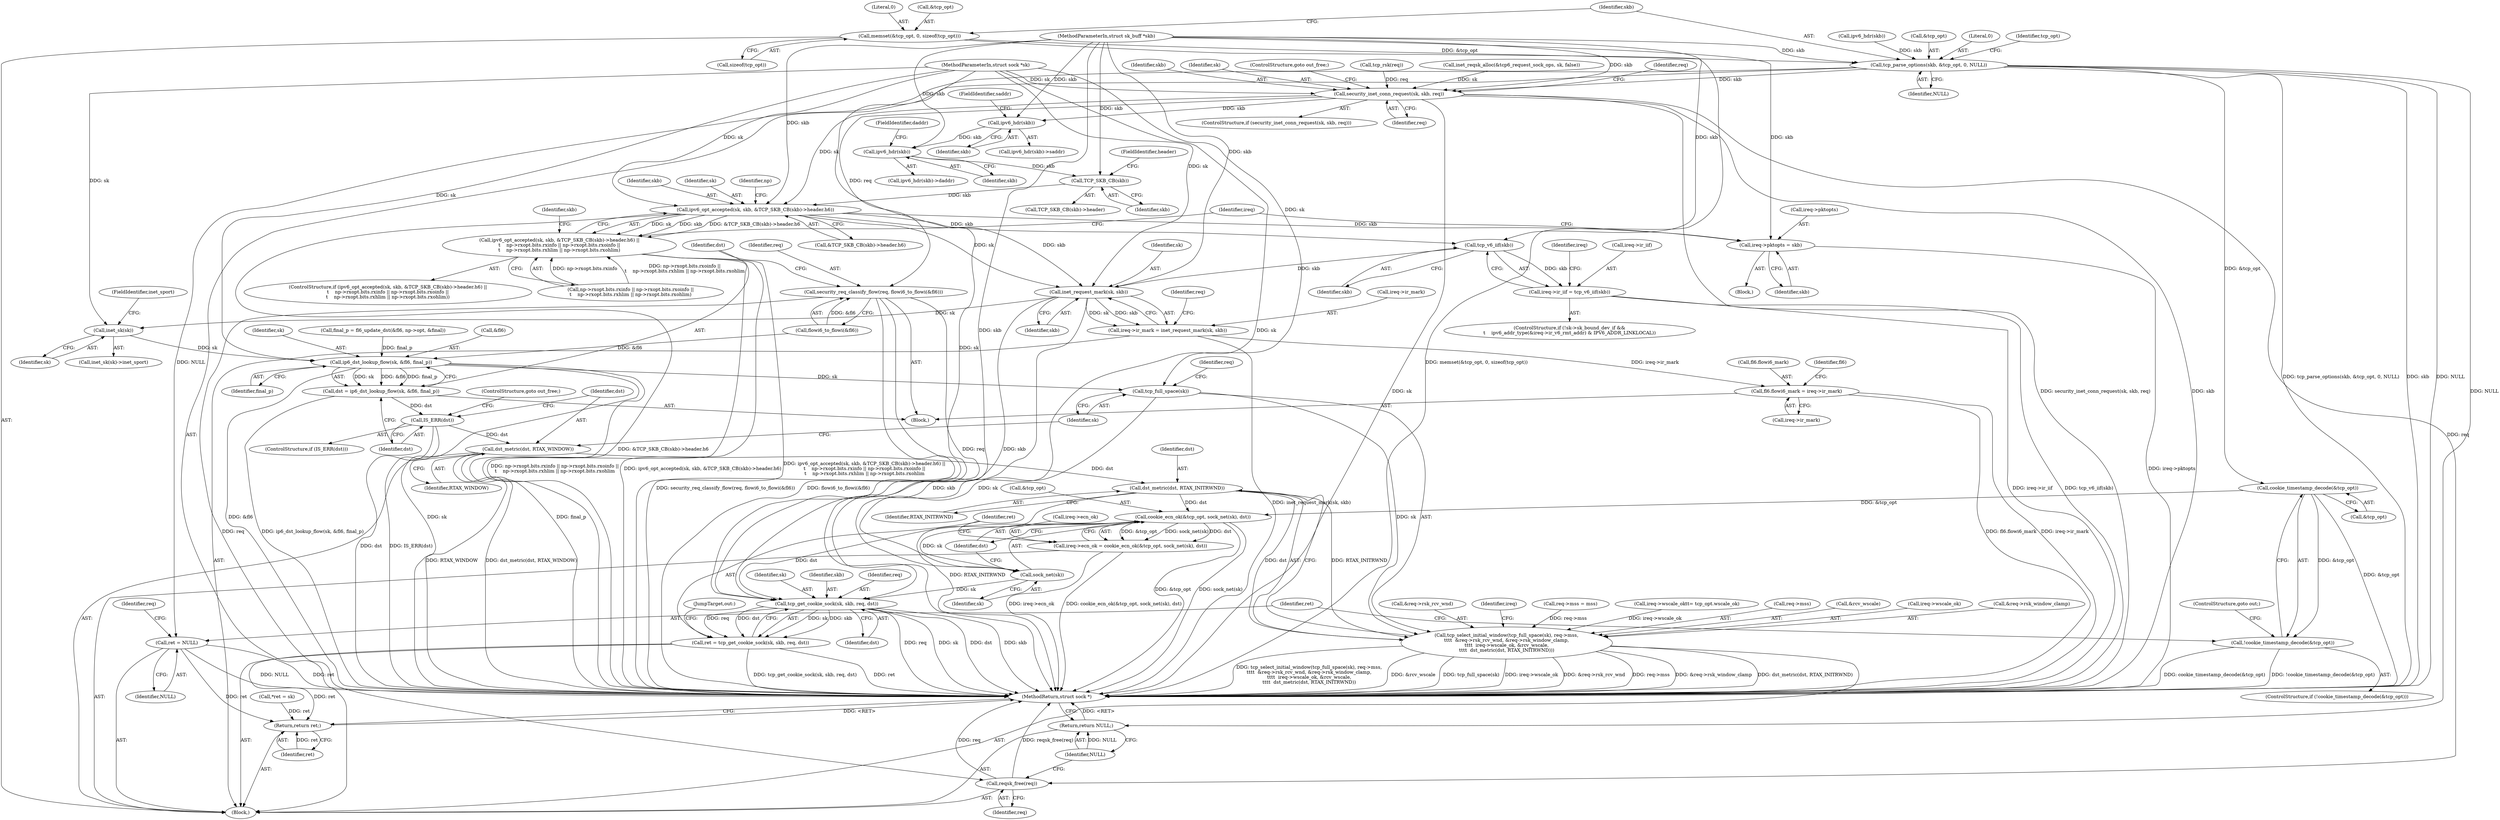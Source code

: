digraph "0_linux_45f6fad84cc305103b28d73482b344d7f5b76f39_14@API" {
"1000180" [label="(Call,memset(&tcp_opt, 0, sizeof(tcp_opt)))"];
"1000186" [label="(Call,tcp_parse_options(skb, &tcp_opt, 0, NULL))"];
"1000194" [label="(Call,cookie_timestamp_decode(&tcp_opt))"];
"1000193" [label="(Call,!cookie_timestamp_decode(&tcp_opt))"];
"1000539" [label="(Call,cookie_ecn_ok(&tcp_opt, sock_net(sk), dst))"];
"1000535" [label="(Call,ireq->ecn_ok = cookie_ecn_ok(&tcp_opt, sock_net(sk), dst))"];
"1000547" [label="(Call,tcp_get_cookie_sock(sk, skb, req, dst))"];
"1000545" [label="(Call,ret = tcp_get_cookie_sock(sk, skb, req, dst))"];
"1000553" [label="(Return,return ret;)"];
"1000198" [label="(Call,ret = NULL)"];
"1000226" [label="(Call,security_inet_conn_request(sk, skb, req))"];
"1000256" [label="(Call,ipv6_hdr(skb))"];
"1000264" [label="(Call,ipv6_hdr(skb))"];
"1000275" [label="(Call,TCP_SKB_CB(skb))"];
"1000269" [label="(Call,ipv6_opt_accepted(sk, skb, &TCP_SKB_CB(skb)->header.h6))"];
"1000268" [label="(Call,ipv6_opt_accepted(sk, skb, &TCP_SKB_CB(skb)->header.h6) ||\n\t    np->rxopt.bits.rxinfo || np->rxopt.bits.rxoinfo ||\n\t    np->rxopt.bits.rxhlim || np->rxopt.bits.rxohlim)"];
"1000316" [label="(Call,ireq->pktopts = skb)"];
"1000345" [label="(Call,tcp_v6_iif(skb))"];
"1000341" [label="(Call,ireq->ir_iif = tcp_v6_iif(skb))"];
"1000351" [label="(Call,inet_request_mark(sk, skb))"];
"1000347" [label="(Call,ireq->ir_mark = inet_request_mark(sk, skb))"];
"1000467" [label="(Call,fl6.flowi6_mark = ireq->ir_mark)"];
"1000486" [label="(Call,inet_sk(sk))"];
"1000496" [label="(Call,ip6_dst_lookup_flow(sk, &fl6, final_p))"];
"1000494" [label="(Call,dst = ip6_dst_lookup_flow(sk, &fl6, final_p))"];
"1000502" [label="(Call,IS_ERR(dst))"];
"1000505" [label="(Call,dst_metric(dst, RTAX_WINDOW))"];
"1000527" [label="(Call,dst_metric(dst, RTAX_INITRWND))"];
"1000508" [label="(Call,tcp_select_initial_window(tcp_full_space(sk), req->mss,\n\t\t\t\t  &req->rsk_rcv_wnd, &req->rsk_window_clamp,\n\t\t\t\t  ireq->wscale_ok, &rcv_wscale,\n\t\t\t\t  dst_metric(dst, RTAX_INITRWND)))"];
"1000509" [label="(Call,tcp_full_space(sk))"];
"1000542" [label="(Call,sock_net(sk))"];
"1000489" [label="(Call,security_req_classify_flow(req, flowi6_to_flowi(&fl6)))"];
"1000556" [label="(Call,reqsk_free(req))"];
"1000558" [label="(Return,return NULL;)"];
"1000494" [label="(Call,dst = ip6_dst_lookup_flow(sk, &fl6, final_p))"];
"1000265" [label="(Identifier,skb)"];
"1000274" [label="(Call,TCP_SKB_CB(skb)->header)"];
"1000199" [label="(Identifier,ret)"];
"1000509" [label="(Call,tcp_full_space(sk))"];
"1000197" [label="(ControlStructure,goto out;)"];
"1000547" [label="(Call,tcp_get_cookie_sock(sk, skb, req, dst))"];
"1000180" [label="(Call,memset(&tcp_opt, 0, sizeof(tcp_opt)))"];
"1000551" [label="(Identifier,dst)"];
"1000506" [label="(Identifier,dst)"];
"1000514" [label="(Call,&req->rsk_rcv_wnd)"];
"1000230" [label="(ControlStructure,goto out_free;)"];
"1000500" [label="(Identifier,final_p)"];
"1000191" [label="(Identifier,NULL)"];
"1000528" [label="(Identifier,dst)"];
"1000487" [label="(Identifier,sk)"];
"1000495" [label="(Identifier,dst)"];
"1000187" [label="(Identifier,skb)"];
"1000345" [label="(Call,tcp_v6_iif(skb))"];
"1000485" [label="(Call,inet_sk(sk)->inet_sport)"];
"1000505" [label="(Call,dst_metric(dst, RTAX_WINDOW))"];
"1000352" [label="(Identifier,sk)"];
"1000532" [label="(Identifier,ireq)"];
"1000218" [label="(Call,tcp_rsk(req))"];
"1000271" [label="(Identifier,skb)"];
"1000491" [label="(Call,flowi6_to_flowi(&fl6))"];
"1000162" [label="(Call,ipv6_hdr(skb))"];
"1000104" [label="(MethodParameterIn,struct sock *sk)"];
"1000314" [label="(Identifier,skb)"];
"1000188" [label="(Call,&tcp_opt)"];
"1000226" [label="(Call,security_inet_conn_request(sk, skb, req))"];
"1000542" [label="(Call,sock_net(sk))"];
"1000277" [label="(FieldIdentifier,header)"];
"1000502" [label="(Call,IS_ERR(dst))"];
"1000504" [label="(ControlStructure,goto out_free;)"];
"1000421" [label="(Block,)"];
"1000498" [label="(Call,&fl6)"];
"1000356" [label="(Identifier,req)"];
"1000266" [label="(FieldIdentifier,daddr)"];
"1000275" [label="(Call,TCP_SKB_CB(skb))"];
"1000256" [label="(Call,ipv6_hdr(skb))"];
"1000255" [label="(Call,ipv6_hdr(skb)->saddr)"];
"1000323" [label="(Identifier,ireq)"];
"1000346" [label="(Identifier,skb)"];
"1000536" [label="(Call,ireq->ecn_ok)"];
"1000227" [label="(Identifier,sk)"];
"1000200" [label="(Identifier,NULL)"];
"1000349" [label="(Identifier,ireq)"];
"1000550" [label="(Identifier,req)"];
"1000546" [label="(Identifier,ret)"];
"1000231" [label="(Call,req->mss = mss)"];
"1000353" [label="(Identifier,skb)"];
"1000535" [label="(Call,ireq->ecn_ok = cookie_ecn_ok(&tcp_opt, sock_net(sk), dst))"];
"1000351" [label="(Call,inet_request_mark(sk, skb))"];
"1000373" [label="(Call,ireq->wscale_ok\t\t= tcp_opt.wscale_ok)"];
"1000105" [label="(MethodParameterIn,struct sk_buff *skb)"];
"1000488" [label="(FieldIdentifier,inet_sport)"];
"1000559" [label="(Identifier,NULL)"];
"1000268" [label="(Call,ipv6_opt_accepted(sk, skb, &TCP_SKB_CB(skb)->header.h6) ||\n\t    np->rxopt.bits.rxinfo || np->rxopt.bits.rxoinfo ||\n\t    np->rxopt.bits.rxhlim || np->rxopt.bits.rxohlim)"];
"1000497" [label="(Identifier,sk)"];
"1000184" [label="(Call,sizeof(tcp_opt))"];
"1000529" [label="(Identifier,RTAX_INITRWND)"];
"1000443" [label="(Call,final_p = fl6_update_dst(&fl6, np->opt, &final))"];
"1000507" [label="(Identifier,RTAX_WINDOW)"];
"1000279" [label="(Call,np->rxopt.bits.rxinfo || np->rxopt.bits.rxoinfo ||\n\t    np->rxopt.bits.rxhlim || np->rxopt.bits.rxohlim)"];
"1000106" [label="(Block,)"];
"1000486" [label="(Call,inet_sk(sk))"];
"1000264" [label="(Call,ipv6_hdr(skb))"];
"1000270" [label="(Identifier,sk)"];
"1000193" [label="(Call,!cookie_timestamp_decode(&tcp_opt))"];
"1000276" [label="(Identifier,skb)"];
"1000328" [label="(ControlStructure,if (!sk->sk_bound_dev_if &&\n\t    ipv6_addr_type(&ireq->ir_v6_rmt_addr) & IPV6_ADDR_LINKLOCAL))"];
"1000511" [label="(Call,req->mss)"];
"1000190" [label="(Literal,0)"];
"1000186" [label="(Call,tcp_parse_options(skb, &tcp_opt, 0, NULL))"];
"1000342" [label="(Call,ireq->ir_iif)"];
"1000320" [label="(Identifier,skb)"];
"1000548" [label="(Identifier,sk)"];
"1000257" [label="(Identifier,skb)"];
"1000263" [label="(Call,ipv6_hdr(skb)->daddr)"];
"1000272" [label="(Call,&TCP_SKB_CB(skb)->header.h6)"];
"1000510" [label="(Identifier,sk)"];
"1000489" [label="(Call,security_req_classify_flow(req, flowi6_to_flowi(&fl6)))"];
"1000198" [label="(Call,ret = NULL)"];
"1000192" [label="(ControlStructure,if (!cookie_timestamp_decode(&tcp_opt)))"];
"1000183" [label="(Literal,0)"];
"1000195" [label="(Call,&tcp_opt)"];
"1000310" [label="(Block,)"];
"1000348" [label="(Call,ireq->ir_mark)"];
"1000317" [label="(Call,ireq->pktopts)"];
"1000501" [label="(ControlStructure,if (IS_ERR(dst)))"];
"1000203" [label="(Call,inet_reqsk_alloc(&tcp6_request_sock_ops, sk, false))"];
"1000233" [label="(Identifier,req)"];
"1000316" [label="(Call,ireq->pktopts = skb)"];
"1000202" [label="(Identifier,req)"];
"1000549" [label="(Identifier,skb)"];
"1000468" [label="(Call,fl6.flowi6_mark)"];
"1000503" [label="(Identifier,dst)"];
"1000556" [label="(Call,reqsk_free(req))"];
"1000496" [label="(Call,ip6_dst_lookup_flow(sk, &fl6, final_p))"];
"1000471" [label="(Call,ireq->ir_mark)"];
"1000558" [label="(Return,return NULL;)"];
"1000283" [label="(Identifier,np)"];
"1000476" [label="(Identifier,fl6)"];
"1000539" [label="(Call,cookie_ecn_ok(&tcp_opt, sock_net(sk), dst))"];
"1000267" [label="(ControlStructure,if (ipv6_opt_accepted(sk, skb, &TCP_SKB_CB(skb)->header.h6) ||\n\t    np->rxopt.bits.rxinfo || np->rxopt.bits.rxoinfo ||\n\t    np->rxopt.bits.rxhlim || np->rxopt.bits.rxohlim))"];
"1000347" [label="(Call,ireq->ir_mark = inet_request_mark(sk, skb))"];
"1000557" [label="(Identifier,req)"];
"1000545" [label="(Call,ret = tcp_get_cookie_sock(sk, skb, req, dst))"];
"1000554" [label="(Identifier,ret)"];
"1000525" [label="(Call,&rcv_wscale)"];
"1000194" [label="(Call,cookie_timestamp_decode(&tcp_opt))"];
"1000196" [label="(Identifier,tcp_opt)"];
"1000225" [label="(ControlStructure,if (security_inet_conn_request(sk, skb, req)))"];
"1000560" [label="(MethodReturn,struct sock *)"];
"1000258" [label="(FieldIdentifier,saddr)"];
"1000512" [label="(Identifier,req)"];
"1000527" [label="(Call,dst_metric(dst, RTAX_INITRWND))"];
"1000135" [label="(Call,*ret = sk)"];
"1000553" [label="(Return,return ret;)"];
"1000522" [label="(Call,ireq->wscale_ok)"];
"1000552" [label="(JumpTarget,out:)"];
"1000540" [label="(Call,&tcp_opt)"];
"1000269" [label="(Call,ipv6_opt_accepted(sk, skb, &TCP_SKB_CB(skb)->header.h6))"];
"1000467" [label="(Call,fl6.flowi6_mark = ireq->ir_mark)"];
"1000544" [label="(Identifier,dst)"];
"1000228" [label="(Identifier,skb)"];
"1000181" [label="(Call,&tcp_opt)"];
"1000341" [label="(Call,ireq->ir_iif = tcp_v6_iif(skb))"];
"1000543" [label="(Identifier,sk)"];
"1000518" [label="(Call,&req->rsk_window_clamp)"];
"1000508" [label="(Call,tcp_select_initial_window(tcp_full_space(sk), req->mss,\n\t\t\t\t  &req->rsk_rcv_wnd, &req->rsk_window_clamp,\n\t\t\t\t  ireq->wscale_ok, &rcv_wscale,\n\t\t\t\t  dst_metric(dst, RTAX_INITRWND)))"];
"1000229" [label="(Identifier,req)"];
"1000490" [label="(Identifier,req)"];
"1000180" -> "1000106"  [label="AST: "];
"1000180" -> "1000184"  [label="CFG: "];
"1000181" -> "1000180"  [label="AST: "];
"1000183" -> "1000180"  [label="AST: "];
"1000184" -> "1000180"  [label="AST: "];
"1000187" -> "1000180"  [label="CFG: "];
"1000180" -> "1000560"  [label="DDG: memset(&tcp_opt, 0, sizeof(tcp_opt))"];
"1000180" -> "1000186"  [label="DDG: &tcp_opt"];
"1000186" -> "1000106"  [label="AST: "];
"1000186" -> "1000191"  [label="CFG: "];
"1000187" -> "1000186"  [label="AST: "];
"1000188" -> "1000186"  [label="AST: "];
"1000190" -> "1000186"  [label="AST: "];
"1000191" -> "1000186"  [label="AST: "];
"1000196" -> "1000186"  [label="CFG: "];
"1000186" -> "1000560"  [label="DDG: tcp_parse_options(skb, &tcp_opt, 0, NULL)"];
"1000186" -> "1000560"  [label="DDG: skb"];
"1000186" -> "1000560"  [label="DDG: NULL"];
"1000162" -> "1000186"  [label="DDG: skb"];
"1000105" -> "1000186"  [label="DDG: skb"];
"1000186" -> "1000194"  [label="DDG: &tcp_opt"];
"1000186" -> "1000198"  [label="DDG: NULL"];
"1000186" -> "1000226"  [label="DDG: skb"];
"1000186" -> "1000558"  [label="DDG: NULL"];
"1000194" -> "1000193"  [label="AST: "];
"1000194" -> "1000195"  [label="CFG: "];
"1000195" -> "1000194"  [label="AST: "];
"1000193" -> "1000194"  [label="CFG: "];
"1000194" -> "1000560"  [label="DDG: &tcp_opt"];
"1000194" -> "1000193"  [label="DDG: &tcp_opt"];
"1000194" -> "1000539"  [label="DDG: &tcp_opt"];
"1000193" -> "1000192"  [label="AST: "];
"1000197" -> "1000193"  [label="CFG: "];
"1000199" -> "1000193"  [label="CFG: "];
"1000193" -> "1000560"  [label="DDG: cookie_timestamp_decode(&tcp_opt)"];
"1000193" -> "1000560"  [label="DDG: !cookie_timestamp_decode(&tcp_opt)"];
"1000539" -> "1000535"  [label="AST: "];
"1000539" -> "1000544"  [label="CFG: "];
"1000540" -> "1000539"  [label="AST: "];
"1000542" -> "1000539"  [label="AST: "];
"1000544" -> "1000539"  [label="AST: "];
"1000535" -> "1000539"  [label="CFG: "];
"1000539" -> "1000560"  [label="DDG: &tcp_opt"];
"1000539" -> "1000560"  [label="DDG: sock_net(sk)"];
"1000539" -> "1000535"  [label="DDG: &tcp_opt"];
"1000539" -> "1000535"  [label="DDG: sock_net(sk)"];
"1000539" -> "1000535"  [label="DDG: dst"];
"1000542" -> "1000539"  [label="DDG: sk"];
"1000527" -> "1000539"  [label="DDG: dst"];
"1000539" -> "1000547"  [label="DDG: dst"];
"1000535" -> "1000106"  [label="AST: "];
"1000536" -> "1000535"  [label="AST: "];
"1000546" -> "1000535"  [label="CFG: "];
"1000535" -> "1000560"  [label="DDG: ireq->ecn_ok"];
"1000535" -> "1000560"  [label="DDG: cookie_ecn_ok(&tcp_opt, sock_net(sk), dst)"];
"1000547" -> "1000545"  [label="AST: "];
"1000547" -> "1000551"  [label="CFG: "];
"1000548" -> "1000547"  [label="AST: "];
"1000549" -> "1000547"  [label="AST: "];
"1000550" -> "1000547"  [label="AST: "];
"1000551" -> "1000547"  [label="AST: "];
"1000545" -> "1000547"  [label="CFG: "];
"1000547" -> "1000560"  [label="DDG: req"];
"1000547" -> "1000560"  [label="DDG: sk"];
"1000547" -> "1000560"  [label="DDG: dst"];
"1000547" -> "1000560"  [label="DDG: skb"];
"1000547" -> "1000545"  [label="DDG: sk"];
"1000547" -> "1000545"  [label="DDG: skb"];
"1000547" -> "1000545"  [label="DDG: req"];
"1000547" -> "1000545"  [label="DDG: dst"];
"1000542" -> "1000547"  [label="DDG: sk"];
"1000104" -> "1000547"  [label="DDG: sk"];
"1000351" -> "1000547"  [label="DDG: skb"];
"1000105" -> "1000547"  [label="DDG: skb"];
"1000489" -> "1000547"  [label="DDG: req"];
"1000545" -> "1000106"  [label="AST: "];
"1000546" -> "1000545"  [label="AST: "];
"1000552" -> "1000545"  [label="CFG: "];
"1000545" -> "1000560"  [label="DDG: ret"];
"1000545" -> "1000560"  [label="DDG: tcp_get_cookie_sock(sk, skb, req, dst)"];
"1000545" -> "1000553"  [label="DDG: ret"];
"1000553" -> "1000106"  [label="AST: "];
"1000553" -> "1000554"  [label="CFG: "];
"1000554" -> "1000553"  [label="AST: "];
"1000560" -> "1000553"  [label="CFG: "];
"1000553" -> "1000560"  [label="DDG: <RET>"];
"1000554" -> "1000553"  [label="DDG: ret"];
"1000198" -> "1000553"  [label="DDG: ret"];
"1000135" -> "1000553"  [label="DDG: ret"];
"1000198" -> "1000106"  [label="AST: "];
"1000198" -> "1000200"  [label="CFG: "];
"1000199" -> "1000198"  [label="AST: "];
"1000200" -> "1000198"  [label="AST: "];
"1000202" -> "1000198"  [label="CFG: "];
"1000198" -> "1000560"  [label="DDG: NULL"];
"1000198" -> "1000560"  [label="DDG: ret"];
"1000226" -> "1000225"  [label="AST: "];
"1000226" -> "1000229"  [label="CFG: "];
"1000227" -> "1000226"  [label="AST: "];
"1000228" -> "1000226"  [label="AST: "];
"1000229" -> "1000226"  [label="AST: "];
"1000230" -> "1000226"  [label="CFG: "];
"1000233" -> "1000226"  [label="CFG: "];
"1000226" -> "1000560"  [label="DDG: sk"];
"1000226" -> "1000560"  [label="DDG: security_inet_conn_request(sk, skb, req)"];
"1000226" -> "1000560"  [label="DDG: skb"];
"1000203" -> "1000226"  [label="DDG: sk"];
"1000104" -> "1000226"  [label="DDG: sk"];
"1000105" -> "1000226"  [label="DDG: skb"];
"1000218" -> "1000226"  [label="DDG: req"];
"1000226" -> "1000256"  [label="DDG: skb"];
"1000226" -> "1000269"  [label="DDG: sk"];
"1000226" -> "1000489"  [label="DDG: req"];
"1000226" -> "1000556"  [label="DDG: req"];
"1000256" -> "1000255"  [label="AST: "];
"1000256" -> "1000257"  [label="CFG: "];
"1000257" -> "1000256"  [label="AST: "];
"1000258" -> "1000256"  [label="CFG: "];
"1000105" -> "1000256"  [label="DDG: skb"];
"1000256" -> "1000264"  [label="DDG: skb"];
"1000264" -> "1000263"  [label="AST: "];
"1000264" -> "1000265"  [label="CFG: "];
"1000265" -> "1000264"  [label="AST: "];
"1000266" -> "1000264"  [label="CFG: "];
"1000105" -> "1000264"  [label="DDG: skb"];
"1000264" -> "1000275"  [label="DDG: skb"];
"1000275" -> "1000274"  [label="AST: "];
"1000275" -> "1000276"  [label="CFG: "];
"1000276" -> "1000275"  [label="AST: "];
"1000277" -> "1000275"  [label="CFG: "];
"1000275" -> "1000269"  [label="DDG: skb"];
"1000105" -> "1000275"  [label="DDG: skb"];
"1000269" -> "1000268"  [label="AST: "];
"1000269" -> "1000272"  [label="CFG: "];
"1000270" -> "1000269"  [label="AST: "];
"1000271" -> "1000269"  [label="AST: "];
"1000272" -> "1000269"  [label="AST: "];
"1000283" -> "1000269"  [label="CFG: "];
"1000268" -> "1000269"  [label="CFG: "];
"1000269" -> "1000560"  [label="DDG: &TCP_SKB_CB(skb)->header.h6"];
"1000269" -> "1000268"  [label="DDG: sk"];
"1000269" -> "1000268"  [label="DDG: skb"];
"1000269" -> "1000268"  [label="DDG: &TCP_SKB_CB(skb)->header.h6"];
"1000104" -> "1000269"  [label="DDG: sk"];
"1000105" -> "1000269"  [label="DDG: skb"];
"1000269" -> "1000316"  [label="DDG: skb"];
"1000269" -> "1000345"  [label="DDG: skb"];
"1000269" -> "1000351"  [label="DDG: sk"];
"1000269" -> "1000351"  [label="DDG: skb"];
"1000268" -> "1000267"  [label="AST: "];
"1000268" -> "1000279"  [label="CFG: "];
"1000279" -> "1000268"  [label="AST: "];
"1000314" -> "1000268"  [label="CFG: "];
"1000323" -> "1000268"  [label="CFG: "];
"1000268" -> "1000560"  [label="DDG: ipv6_opt_accepted(sk, skb, &TCP_SKB_CB(skb)->header.h6)"];
"1000268" -> "1000560"  [label="DDG: ipv6_opt_accepted(sk, skb, &TCP_SKB_CB(skb)->header.h6) ||\n\t    np->rxopt.bits.rxinfo || np->rxopt.bits.rxoinfo ||\n\t    np->rxopt.bits.rxhlim || np->rxopt.bits.rxohlim"];
"1000268" -> "1000560"  [label="DDG: np->rxopt.bits.rxinfo || np->rxopt.bits.rxoinfo ||\n\t    np->rxopt.bits.rxhlim || np->rxopt.bits.rxohlim"];
"1000279" -> "1000268"  [label="DDG: np->rxopt.bits.rxinfo"];
"1000279" -> "1000268"  [label="DDG: np->rxopt.bits.rxoinfo ||\n\t    np->rxopt.bits.rxhlim || np->rxopt.bits.rxohlim"];
"1000316" -> "1000310"  [label="AST: "];
"1000316" -> "1000320"  [label="CFG: "];
"1000317" -> "1000316"  [label="AST: "];
"1000320" -> "1000316"  [label="AST: "];
"1000323" -> "1000316"  [label="CFG: "];
"1000316" -> "1000560"  [label="DDG: ireq->pktopts"];
"1000105" -> "1000316"  [label="DDG: skb"];
"1000345" -> "1000341"  [label="AST: "];
"1000345" -> "1000346"  [label="CFG: "];
"1000346" -> "1000345"  [label="AST: "];
"1000341" -> "1000345"  [label="CFG: "];
"1000345" -> "1000341"  [label="DDG: skb"];
"1000105" -> "1000345"  [label="DDG: skb"];
"1000345" -> "1000351"  [label="DDG: skb"];
"1000341" -> "1000328"  [label="AST: "];
"1000342" -> "1000341"  [label="AST: "];
"1000349" -> "1000341"  [label="CFG: "];
"1000341" -> "1000560"  [label="DDG: ireq->ir_iif"];
"1000341" -> "1000560"  [label="DDG: tcp_v6_iif(skb)"];
"1000351" -> "1000347"  [label="AST: "];
"1000351" -> "1000353"  [label="CFG: "];
"1000352" -> "1000351"  [label="AST: "];
"1000353" -> "1000351"  [label="AST: "];
"1000347" -> "1000351"  [label="CFG: "];
"1000351" -> "1000560"  [label="DDG: skb"];
"1000351" -> "1000347"  [label="DDG: sk"];
"1000351" -> "1000347"  [label="DDG: skb"];
"1000104" -> "1000351"  [label="DDG: sk"];
"1000105" -> "1000351"  [label="DDG: skb"];
"1000351" -> "1000486"  [label="DDG: sk"];
"1000347" -> "1000106"  [label="AST: "];
"1000348" -> "1000347"  [label="AST: "];
"1000356" -> "1000347"  [label="CFG: "];
"1000347" -> "1000560"  [label="DDG: inet_request_mark(sk, skb)"];
"1000347" -> "1000467"  [label="DDG: ireq->ir_mark"];
"1000467" -> "1000421"  [label="AST: "];
"1000467" -> "1000471"  [label="CFG: "];
"1000468" -> "1000467"  [label="AST: "];
"1000471" -> "1000467"  [label="AST: "];
"1000476" -> "1000467"  [label="CFG: "];
"1000467" -> "1000560"  [label="DDG: fl6.flowi6_mark"];
"1000467" -> "1000560"  [label="DDG: ireq->ir_mark"];
"1000486" -> "1000485"  [label="AST: "];
"1000486" -> "1000487"  [label="CFG: "];
"1000487" -> "1000486"  [label="AST: "];
"1000488" -> "1000486"  [label="CFG: "];
"1000104" -> "1000486"  [label="DDG: sk"];
"1000486" -> "1000496"  [label="DDG: sk"];
"1000496" -> "1000494"  [label="AST: "];
"1000496" -> "1000500"  [label="CFG: "];
"1000497" -> "1000496"  [label="AST: "];
"1000498" -> "1000496"  [label="AST: "];
"1000500" -> "1000496"  [label="AST: "];
"1000494" -> "1000496"  [label="CFG: "];
"1000496" -> "1000560"  [label="DDG: &fl6"];
"1000496" -> "1000560"  [label="DDG: sk"];
"1000496" -> "1000560"  [label="DDG: final_p"];
"1000496" -> "1000494"  [label="DDG: sk"];
"1000496" -> "1000494"  [label="DDG: &fl6"];
"1000496" -> "1000494"  [label="DDG: final_p"];
"1000104" -> "1000496"  [label="DDG: sk"];
"1000491" -> "1000496"  [label="DDG: &fl6"];
"1000443" -> "1000496"  [label="DDG: final_p"];
"1000496" -> "1000509"  [label="DDG: sk"];
"1000494" -> "1000421"  [label="AST: "];
"1000495" -> "1000494"  [label="AST: "];
"1000503" -> "1000494"  [label="CFG: "];
"1000494" -> "1000560"  [label="DDG: ip6_dst_lookup_flow(sk, &fl6, final_p)"];
"1000494" -> "1000502"  [label="DDG: dst"];
"1000502" -> "1000501"  [label="AST: "];
"1000502" -> "1000503"  [label="CFG: "];
"1000503" -> "1000502"  [label="AST: "];
"1000504" -> "1000502"  [label="CFG: "];
"1000506" -> "1000502"  [label="CFG: "];
"1000502" -> "1000560"  [label="DDG: dst"];
"1000502" -> "1000560"  [label="DDG: IS_ERR(dst)"];
"1000502" -> "1000505"  [label="DDG: dst"];
"1000505" -> "1000106"  [label="AST: "];
"1000505" -> "1000507"  [label="CFG: "];
"1000506" -> "1000505"  [label="AST: "];
"1000507" -> "1000505"  [label="AST: "];
"1000510" -> "1000505"  [label="CFG: "];
"1000505" -> "1000560"  [label="DDG: RTAX_WINDOW"];
"1000505" -> "1000560"  [label="DDG: dst_metric(dst, RTAX_WINDOW)"];
"1000505" -> "1000527"  [label="DDG: dst"];
"1000527" -> "1000508"  [label="AST: "];
"1000527" -> "1000529"  [label="CFG: "];
"1000528" -> "1000527"  [label="AST: "];
"1000529" -> "1000527"  [label="AST: "];
"1000508" -> "1000527"  [label="CFG: "];
"1000527" -> "1000560"  [label="DDG: RTAX_INITRWND"];
"1000527" -> "1000508"  [label="DDG: dst"];
"1000527" -> "1000508"  [label="DDG: RTAX_INITRWND"];
"1000508" -> "1000106"  [label="AST: "];
"1000509" -> "1000508"  [label="AST: "];
"1000511" -> "1000508"  [label="AST: "];
"1000514" -> "1000508"  [label="AST: "];
"1000518" -> "1000508"  [label="AST: "];
"1000522" -> "1000508"  [label="AST: "];
"1000525" -> "1000508"  [label="AST: "];
"1000532" -> "1000508"  [label="CFG: "];
"1000508" -> "1000560"  [label="DDG: &rcv_wscale"];
"1000508" -> "1000560"  [label="DDG: tcp_full_space(sk)"];
"1000508" -> "1000560"  [label="DDG: ireq->wscale_ok"];
"1000508" -> "1000560"  [label="DDG: &req->rsk_rcv_wnd"];
"1000508" -> "1000560"  [label="DDG: req->mss"];
"1000508" -> "1000560"  [label="DDG: &req->rsk_window_clamp"];
"1000508" -> "1000560"  [label="DDG: dst_metric(dst, RTAX_INITRWND)"];
"1000508" -> "1000560"  [label="DDG: tcp_select_initial_window(tcp_full_space(sk), req->mss,\n\t\t\t\t  &req->rsk_rcv_wnd, &req->rsk_window_clamp,\n\t\t\t\t  ireq->wscale_ok, &rcv_wscale,\n\t\t\t\t  dst_metric(dst, RTAX_INITRWND))"];
"1000509" -> "1000508"  [label="DDG: sk"];
"1000231" -> "1000508"  [label="DDG: req->mss"];
"1000373" -> "1000508"  [label="DDG: ireq->wscale_ok"];
"1000509" -> "1000510"  [label="CFG: "];
"1000510" -> "1000509"  [label="AST: "];
"1000512" -> "1000509"  [label="CFG: "];
"1000104" -> "1000509"  [label="DDG: sk"];
"1000509" -> "1000542"  [label="DDG: sk"];
"1000542" -> "1000543"  [label="CFG: "];
"1000543" -> "1000542"  [label="AST: "];
"1000544" -> "1000542"  [label="CFG: "];
"1000104" -> "1000542"  [label="DDG: sk"];
"1000489" -> "1000421"  [label="AST: "];
"1000489" -> "1000491"  [label="CFG: "];
"1000490" -> "1000489"  [label="AST: "];
"1000491" -> "1000489"  [label="AST: "];
"1000495" -> "1000489"  [label="CFG: "];
"1000489" -> "1000560"  [label="DDG: security_req_classify_flow(req, flowi6_to_flowi(&fl6))"];
"1000489" -> "1000560"  [label="DDG: flowi6_to_flowi(&fl6)"];
"1000491" -> "1000489"  [label="DDG: &fl6"];
"1000489" -> "1000556"  [label="DDG: req"];
"1000556" -> "1000106"  [label="AST: "];
"1000556" -> "1000557"  [label="CFG: "];
"1000557" -> "1000556"  [label="AST: "];
"1000559" -> "1000556"  [label="CFG: "];
"1000556" -> "1000560"  [label="DDG: req"];
"1000556" -> "1000560"  [label="DDG: reqsk_free(req)"];
"1000558" -> "1000106"  [label="AST: "];
"1000558" -> "1000559"  [label="CFG: "];
"1000559" -> "1000558"  [label="AST: "];
"1000560" -> "1000558"  [label="CFG: "];
"1000558" -> "1000560"  [label="DDG: <RET>"];
"1000559" -> "1000558"  [label="DDG: NULL"];
}
